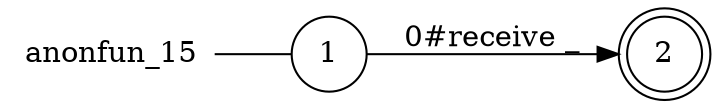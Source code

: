 digraph anonfun_15 {
	rankdir="LR";
	n_0 [label="anonfun_15", shape="plaintext"];
	n_1 [id="1", shape=circle, label="1"];
	n_0 -> n_1 [arrowhead=none];
	n_2 [id="2", shape=doublecircle, label="2"];

	n_1 -> n_2 [id="[$e|0]", label="0#receive _"];
}
